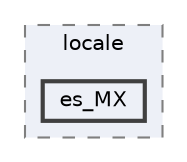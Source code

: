 digraph "C:/Users/LukeMabie/documents/Development/Password_Saver_Using_Django-master/venv/Lib/site-packages/django/conf/locale/es_MX"
{
 // LATEX_PDF_SIZE
  bgcolor="transparent";
  edge [fontname=Helvetica,fontsize=10,labelfontname=Helvetica,labelfontsize=10];
  node [fontname=Helvetica,fontsize=10,shape=box,height=0.2,width=0.4];
  compound=true
  subgraph clusterdir_6ae4708f427b9ff73e5313b131df1071 {
    graph [ bgcolor="#edf0f7", pencolor="grey50", label="locale", fontname=Helvetica,fontsize=10 style="filled,dashed", URL="dir_6ae4708f427b9ff73e5313b131df1071.html",tooltip=""]
  dir_455e8cd7208e5ed60b8d9b80450f9fdd [label="es_MX", fillcolor="#edf0f7", color="grey25", style="filled,bold", URL="dir_455e8cd7208e5ed60b8d9b80450f9fdd.html",tooltip=""];
  }
}
